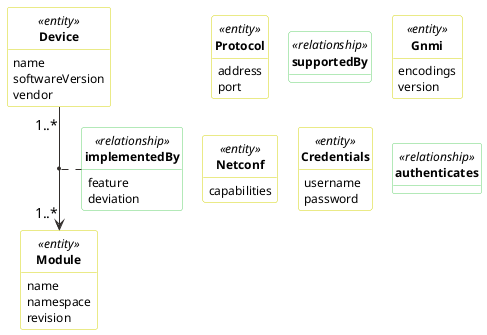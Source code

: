 
@startuml

skinparam shadowing false


skinparam ClassHeaderBackgroundColor<<entity>> #f6f688
skinparam ClassBackgroundColor<<entity>> #White
skinparam ClassBorderColor<<entity>> #d4d50f

skinparam ClassHeaderBackgroundColor<<relationship>> #a8e5ad
skinparam ClassBackgroundColor<<relationship>> #White
skinparam ClassBorderColor<<relationship>> #66d270

skinparam ClassFontStyle bold
skinparam ClassFontSize 14
skinparam ClassFontName Helvetica

skinparam ClassStereotypeFontSize 12

skinparam ClassAttributeFontName Helvetica
skinparam ClassAttributeFontSize 12

skinparam nodesep 20
skinparam ranksep 20

skinparam linetype ortho
skinparam ArrowColor #312d2b
skinparam ArrowFontSize 14
skinparam ArrowThickness 1

hide methods
hide <<entity>> circle
hide <<relationship>> circle
show <<entity>> fields

' #######################
' # Definition of classes
' #######################

class Device <<entity>> {
  name
  softwareVersion
  vendor
}

class Module <<entity>> {
  name
  namespace
  revision
}

class implementedBy <<relationship>> {
  feature
  deviation
}

class Protocol <<entity>> {
  address
  port
}

class supportedBy <<relationship>> {
}

class Gnmi <<entity>> {
  encodings
  version
}

class Netconf <<entity>> {
  capabilities
}

class Credentials <<entity>> {
  username
  password
}

class authenticates <<relationship>>{
}

' #######################
' # Draw relationships
' #######################

Device "1..*" --> "1..*" Module
(Device, Module) . implementedBy


'(Credentials, Protocol) . authenticates


@enduml
